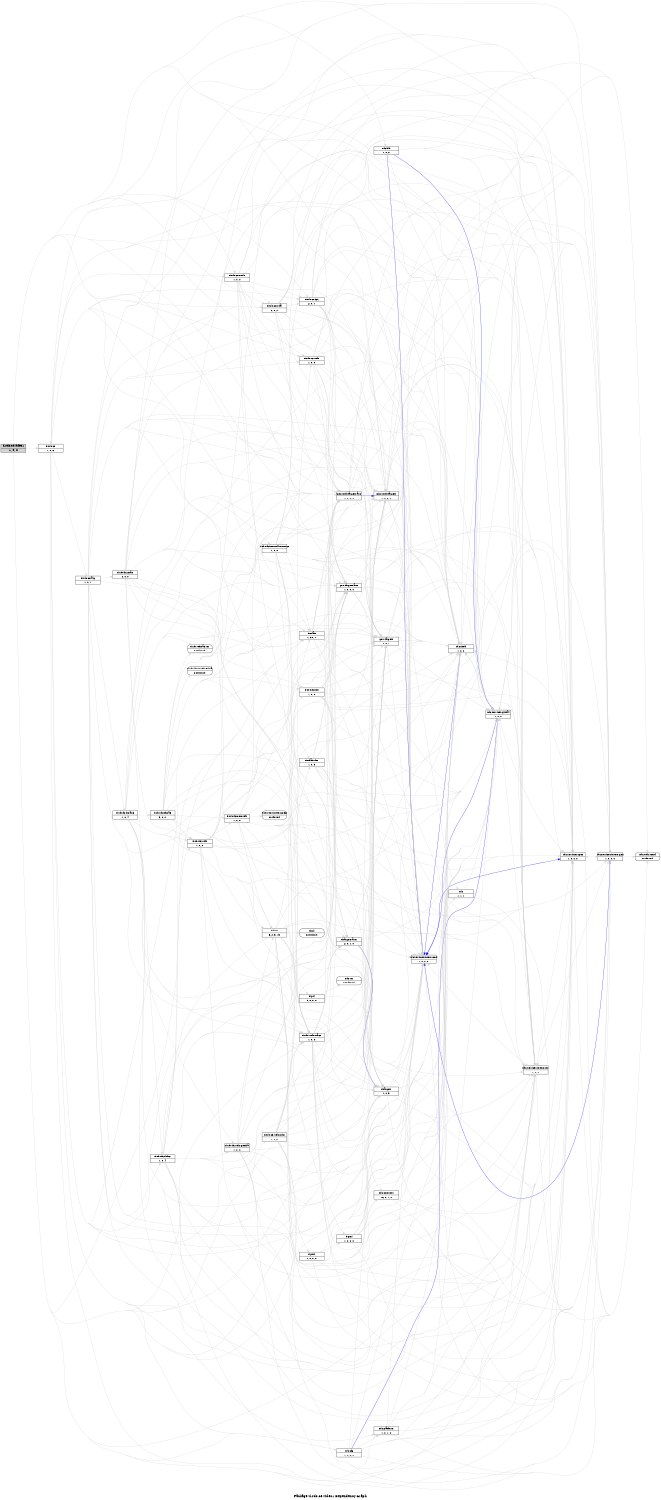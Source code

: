 digraph dependencies {
    label="\nPackage ti.sdo.ce.video1 Dependency Graph";
    size="7.5,10";
    rankdir=LR;
    ranksep=".75";
    concentrate="true";
    node [fixedsize=true, width=1.5, style=filled, color=black];
    node [font=Helvetica, fontsize=12, fillcolor=lightgrey];
    ti_sdo_ce_video1 [shape=record,label="ti.sdo.ce.video1|1, 0, 2", URL="package.rel.xml"];
    node [fontsize=10, fillcolor=white];

    edge [style=solid, color=blue]

    edge [style=solid, color=lightgrey]
    gnu_targets [shape=record,label="gnu.targets|1, 0, 1", URL="../../../../../../../../../../../rtree/install/trees/products/xdcprod/xdcprod-l18/product/Linux/xdctools_3_16_00_18/packages/gnu/targets/package/package.rel.svg"];
    ti_sdo_ce_video1 -> gnu_targets;
    xdc_cfg [shape=record,label="xdc.cfg|1, 0, 2, 0", URL="../../../../../../../../../../../rtree/install/trees/products/xdcprod/xdcprod-l18/product/Linux/xdctools_3_16_00_18/packages/xdc/cfg/package/package.rel.svg"];
    ti_sdo_ce_video1 -> xdc_cfg;
    ti_xdais_dm [shape=record,label="ti.xdais.dm|1, 0, 5", URL="../../../../../../../../../../../wtree/library/trees/dais/dais-t03/exports/xdais_6_26_01_03/packages/ti/xdais/dm/package/package.rel.svg"];
    ti_sdo_ce_video1 -> ti_xdais_dm;
    ti_sdo_ce [shape=record,label="ti.sdo.ce|1, 0, 6", URL="../../package/package.rel.svg"];
    ti_sdo_ce_video1 -> ti_sdo_ce;
    xdc_services_intern_cmd [shape=record,label="xdc.services.intern.cmd|1, 0, 0, 0", URL="../../../../../../../../../../../rtree/install/trees/products/xdcprod/xdcprod-l18/product/Linux/xdctools_3_16_00_18/packages/xdc/services/intern/cmd/package/package.rel.svg"];
    ti_sdo_ce_video1 -> xdc_services_intern_cmd;
    ti_sdo_ce_utils [shape=record,label="ti.sdo.ce.utils|1, 0, 0", URL="../../utils/package/package.rel.svg"];
    ti_sdo_ce_video1 -> ti_sdo_ce_utils;
    ti_targets [shape=record,label="ti.targets|1, 0, 3", URL="../../../../../../../../../../../rtree/install/trees/products/xdcprod/xdcprod-l18/product/Linux/xdctools_3_16_00_18/packages/ti/targets/package/package.rel.svg"];
    ti_sdo_ce_video1 -> ti_targets;
    ti_xdais [shape=record,label="ti.xdais|1, 2.0, 1", URL="../../../../../../../../../../../wtree/library/trees/dais/dais-t03/exports/xdais_6_26_01_03/packages/ti/xdais/package/package.rel.svg"];
    ti_sdo_ce_video1 -> ti_xdais;
    ti_sdo_ce_node [shape=record,label="ti.sdo.ce.node|1, 0, 0", URL="../../node/package/package.rel.svg"];
    ti_sdo_ce_video1 -> ti_sdo_ce_node;
    xdc_shelf [shape=record,label="xdc.shelf|1, 0, 0", URL="../../../../../../../../../../../rtree/install/trees/products/xdcprod/xdcprod-l18/product/Linux/xdctools_3_16_00_18/packages/xdc/shelf/package/package.rel.svg"];
    ti_sdo_ce_video1 -> xdc_shelf;
    ti_sdo_ce_osal [shape=record,label="ti.sdo.ce.osal|2, 0, 2", URL="../../osal/package/package.rel.svg"];
    ti_sdo_ce_video1 -> ti_sdo_ce_osal;
    xdc_services_global [shape=record,label="xdc.services.global|1, 0, 0", URL="../../../../../../../../../../../rtree/install/trees/products/xdcprod/xdcprod-l18/product/Linux/xdctools_3_16_00_18/packages/xdc/services/global/package/package.rel.svg"];
    ti_sdo_ce_video1 -> xdc_services_global;
    gnu_targets_arm [shape=record,label="gnu.targets.arm|1, 0, 0, 0", URL="../../../../../../../../../../../rtree/install/trees/products/xdcprod/xdcprod-l18/product/Linux/xdctools_3_16_00_18/packages/gnu/targets/arm/package/package.rel.svg"];
    ti_sdo_ce_video1 -> gnu_targets_arm;
    ti_sdo_utils_trace [shape=record,label="ti.sdo.utils.trace|1, 0, 0", URL="../../../../../../../../fc/fc-p01/exports/framework_components_2_26_00_01/packages/ti/sdo/utils/trace/package/package.rel.svg"];
    ti_sdo_ce_video1 -> ti_sdo_utils_trace;
    xdc_services_intern_gen [shape=record,label="xdc.services.intern.gen|1, 0, 0, 0", URL="../../../../../../../../../../../rtree/install/trees/products/xdcprod/xdcprod-l18/product/Linux/xdctools_3_16_00_18/packages/xdc/services/intern/gen/package/package.rel.svg"];
    ti_sdo_ce_video1 -> xdc_services_intern_gen;
    xdc_platform [shape=record,label="xdc.platform|1, 0, 1, 0", URL="../../../../../../../../../../../rtree/install/trees/products/xdcprod/xdcprod-l18/product/Linux/xdctools_3_16_00_18/packages/xdc/platform/package/package.rel.svg"];
    ti_sdo_ce_video1 -> xdc_platform;
    xdc_services_spec [shape=record,label="xdc.services.spec|1, 0, 0, 0", URL="../../../../../../../../../../../rtree/install/trees/products/xdcprod/xdcprod-l18/product/Linux/xdctools_3_16_00_18/packages/xdc/services/spec/package/package.rel.svg"];
    ti_sdo_ce_video1 -> xdc_services_spec;
    microsoft_targets [shape=record,label="microsoft.targets|1, 0, 2, 0", URL="../../../../../../../../../../../rtree/install/trees/products/xdcprod/xdcprod-l18/product/Linux/xdctools_3_16_00_18/packages/microsoft/targets/package/package.rel.svg"];
    ti_sdo_ce_video1 -> microsoft_targets;
    xdc_bld [shape=record,label="xdc.bld|1, 0, 2", URL="../../../../../../../../../../../rtree/install/trees/products/xdcprod/xdcprod-l18/product/Linux/xdctools_3_16_00_18/packages/xdc/bld/package/package.rel.svg"];
    ti_sdo_ce_video1 -> xdc_bld;
    xdc_services_intern_xsr [shape=record,label="xdc.services.intern.xsr|1, 0, 0", URL="../../../../../../../../../../../rtree/install/trees/products/xdcprod/xdcprod-l18/product/Linux/xdctools_3_16_00_18/packages/xdc/services/intern/xsr/package/package.rel.svg"];
    ti_sdo_ce_video1 -> xdc_services_intern_xsr;
    microsoft_targets_arm [shape=record,label="microsoft.targets.arm|1, 0, 0, 0", URL="../../../../../../../../../../../rtree/install/trees/products/xdcprod/xdcprod-l18/product/Linux/xdctools_3_16_00_18/packages/microsoft/targets/arm/package/package.rel.svg"];
    ti_sdo_ce_video1 -> microsoft_targets_arm;
    xdc [shape=record,label="xdc|1, 1, 1", URL="../../../../../../../../../../../rtree/install/trees/products/xdcprod/xdcprod-l18/product/Linux/xdctools_3_16_00_18/packages/xdc/package/package.rel.svg"];
    ti_sdo_ce_video1 -> xdc;
    ti_sdo_ce_utils_xdm [shape=record,label="ti.sdo.ce.utils.xdm|1, 0, 2", URL="../../utils/xdm/package/package.rel.svg"];
    ti_sdo_ce_video1 -> ti_sdo_ce_utils_xdm;
    ti_sdo_ce_ipc [shape=record,label="ti.sdo.ce.ipc|2, 0, 1", URL="../../ipc/package/package.rel.svg"];
    ti_sdo_ce_video1 -> ti_sdo_ce_ipc;

    edge [style=solid, color=blue]

    edge [style=solid, color=lightgrey]
    ti_sdo_ce_ipc -> xdc_services_spec;
    ti_sdo_ce_ipc -> microsoft_targets;
    ti_sdo_ce_ipc -> microsoft_targets_arm;
    ti_sdo_ce_ipc -> gnu_targets;
    ti_sdo_ce_ipc -> xdc_services_global;
    ti_sdo_ce_ipc -> gnu_targets_arm;
    ti_sdo_ce_ipc -> xdc_shelf;
    ti_sdo_ce_ipc -> ti_targets;
    ti_sdo_ce_ipc -> xdc_services_intern_cmd;
    ti_sdo_ce_ipc -> xdc_services_intern_xsr;
    ti_sdo_ce_ipc -> xdc_services_intern_gen;

    edge [style=solid, color=blue]

    edge [style=solid, color=lightgrey]
    ti_sdo_ce_utils_xdm -> gnu_targets;
    ti_sdo_ce_utils_xdm -> ti_xdais_dm;
    ti_sdo_ce_utils_xdm -> ti_sdo_ce_utils;
    ti_sdo_ce_utils_xdm -> xdc_services_intern_cmd;
    ti_sdo_ce_utils_xdm -> ti_targets;
    ti_sdo_ce_utils_xdm -> ti_xdais;
    ti_sdo_ce_utils_xdm -> xdc_shelf;
    ti_sdo_ce_utils_xdm -> xdc_services_global;
    ti_sdo_ce_utils_xdm -> gnu_targets_arm;
    ti_sdo_ce_utils_xdm -> ti_sdo_utils_trace;
    ti_sdo_ce_utils_xdm -> xdc_services_intern_gen;
    ti_sdo_ce_utils_xdm -> xdc_services_spec;
    ti_sdo_ce_utils_xdm -> microsoft_targets;
    ti_sdo_ce_utils_xdm -> xdc_services_intern_xsr;
    ti_sdo_ce_utils_xdm -> microsoft_targets_arm;

    edge [style=solid, color=blue]

    edge [style=solid, color=lightgrey]
    xdc_utils_tconf [shape=record,label="xdc.utils.tconf|not found"style=rounded, ];
    xdc -> xdc_utils_tconf;
    xdc -> xdc_services_global;

    edge [style=solid, color=blue]

    edge [style=solid, color=lightgrey]

    edge [style=solid, color=blue]
    microsoft_targets_arm -> microsoft_targets;

    edge [style=solid, color=lightgrey]
    microsoft_targets_arm -> xdc_services_spec;
    microsoft_targets_arm -> xdc_services_global;
    microsoft_targets_arm -> microsoft_targets;
    microsoft_targets_arm -> xdc_services_intern_cmd;
    microsoft_targets_arm -> xdc_services_intern_xsr;
    microsoft_targets_arm -> xdc_shelf;
    microsoft_targets_arm -> xdc_services_intern_gen;

    edge [style=solid, color=blue]
    xdc_services_intern_xsr -> xdc_services_global;

    edge [style=solid, color=lightgrey]
    xdc_services_intern_xsr -> xdc_utils_tconf;
    xdc_services_intern_xsr -> xdc_services_intern_cmd;
    xdc_services_intern_xsr -> xdc_services_spec;
    xdc_services_intern_xsr -> xdc_services_global;
    xdc_services_intern_xsr -> xdc_services_intern_gen;
    xdc_services_intern_xsr -> xdc_shelf;

    edge [style=solid, color=blue]
    xdc_bld -> xdc_services_global;
    xdc_bld -> xdc_services_intern_cmd;

    edge [style=solid, color=lightgrey]
    xdc_bld -> xdc_utils_tconf;
    xdc_bld -> xdc_services_intern_cmd;
    xdc_bld -> xdc_services_intern_xsr;
    xdc_bld -> xdc_services_spec;
    xdc_bld -> xdc_services_global;
    xdc_bld -> xdc_services_intern_gen;
    xdc_bld -> xdc;
    xdc_bld -> xdc_shelf;

    edge [style=solid, color=blue]

    edge [style=solid, color=lightgrey]
    microsoft_targets -> xdc_services_spec;
    microsoft_targets -> xdc_services_global;
    microsoft_targets -> xdc_services_intern_cmd;
    microsoft_targets -> xdc_services_intern_xsr;
    microsoft_targets -> xdc_shelf;
    microsoft_targets -> xdc_services_intern_gen;

    edge [style=solid, color=blue]
    xdc_services_spec -> xdc_shelf;

    edge [style=solid, color=lightgrey]
    xdc_services_spec -> xdc_utils_tconf;
    xdc_services_spec -> xdc_services_intern_cmd;
    xdc_services_spec -> xdc_services_intern_xsr;
    xdc_services_spec -> xdc_services_global;
    xdc_services_spec -> xdc_services_intern_gen;
    xdc_services_spec -> xdc_shelf;

    edge [style=solid, color=blue]

    edge [style=solid, color=lightgrey]
    xdc_platform -> xdc_utils_tconf;
    xdc_platform -> xdc_services_intern_cmd;
    xdc_platform -> xdc_services_intern_xsr;
    xdc_platform -> xdc_services_spec;
    xdc_platform -> xdc_services_global;
    xdc_platform -> xdc_services_intern_gen;
    xdc_platform -> xdc_shelf;

    edge [style=solid, color=blue]
    xdc_services_intern_gen -> xdc_shelf;
    xdc_services_intern_gen -> xdc_services_spec;
    xdc_services_intern_gen -> xdc_services_global;
    xdc_services_intern_gen -> xdc_services_intern_xsr;

    edge [style=solid, color=lightgrey]
    xdc_services_intern_gen -> xdc_utils_tconf;
    xdc_services_intern_gen -> xdc_services_intern_cmd;
    xdc_services_intern_gen -> xdc_services_intern_xsr;
    xdc_services_intern_gen -> xdc_services_spec;
    xdc_services_intern_gen -> xdc_services_global;
    xdc_services_intern_gen -> xdc_shelf;

    edge [style=solid, color=blue]

    edge [style=solid, color=lightgrey]
    ti_sdo_utils_trace -> gnu_targets;
    ti_sdo_utils_trace -> xdc_services_intern_cmd;
    ti_sdo_utils_trace -> ti_targets;
    ti_sdo_utils_trace -> xdc_shelf;
    ti_sdo_utils_trace -> xdc_services_global;
    ti_targets_arm [shape=record,label="ti.targets.arm|2, 0, 1, 0", URL="../../../../../../../../../../../rtree/install/trees/products/xdcprod/xdcprod-l18/product/Linux/xdctools_3_16_00_18/packages/ti/targets/arm/package/package.rel.svg"];
    ti_sdo_utils_trace -> ti_targets_arm;
    ti_sdo_utils_trace -> gnu_targets_arm;
    ti_sdo_utils_trace -> xdc_services_intern_gen;
    ti_sdo_utils_trace -> xdc_services_spec;
    ti_sdo_utils_trace -> microsoft_targets;
    ti_sdo_utils_trace -> xdc_services_intern_xsr;
    ti_sdo_utils_trace -> microsoft_targets_arm;

    edge [style=solid, color=blue]
    ti_targets_arm -> ti_targets;

    edge [style=solid, color=lightgrey]
    ti_targets_arm -> xdc_services_spec;
    ti_targets_arm -> xdc_services_global;
    ti_targets_arm -> xdc_services_intern_cmd;
    ti_targets_arm -> xdc_services_intern_xsr;
    ti_targets_arm -> ti_targets;
    ti_targets_arm -> xdc_shelf;
    ti_targets_arm -> xdc_services_intern_gen;

    edge [style=solid, color=blue]

    edge [style=solid, color=lightgrey]
    gnu_targets_arm -> xdc_services_spec;
    gnu_targets_arm -> xdc_services_global;
    gnu_targets_arm -> xdc_services_intern_cmd;
    gnu_targets_arm -> xdc_services_intern_xsr;
    gnu_targets_arm -> xdc_shelf;
    gnu_targets_arm -> xdc_services_intern_gen;
    gnu_targets_arm -> gnu_targets;

    edge [style=solid, color=blue]

    edge [style=solid, color=lightgrey]
    xdc_services_global -> xdc_utils_tconf;
    xdc_services_global -> xdc_services_intern_cmd;
    xdc_services_global -> xdc_services_intern_xsr;
    xdc_services_global -> xdc_services_spec;
    xdc_services_global -> xdc_services_intern_gen;
    xdc_services_global -> xdc_shelf;

    edge [style=solid, color=blue]

    edge [style=solid, color=lightgrey]
    ti_sdo_ce_osal -> xdc_services_spec;
    ti_sdo_ce_osal -> microsoft_targets;
    ti_sdo_ce_osal -> microsoft_targets_arm;
    ti_sdo_ce_osal -> gnu_targets;
    ti_sdo_ce_osal -> xdc_services_global;
    ti_sdo_ce_osal -> gnu_targets_arm;
    ti_sdo_ce_osal -> xdc_shelf;
    ti_sdo_ce_osal -> ti_targets;
    ti_sdo_ce_osal -> ti_sdo_ce_ipc;
    ti_sdo_ce_osal -> xdc_services_intern_cmd;
    ti_sdo_ce_osal -> xdc_services_intern_xsr;
    ti_sdo_ce_osal -> xdc_services_intern_gen;

    edge [style=solid, color=blue]

    edge [style=solid, color=lightgrey]
    xdc_shelf -> xdc_utils_tconf;
    xdc_shelf -> xdc_services_intern_cmd;
    xdc_shelf -> xdc_services_intern_xsr;
    xdc_shelf -> xdc_services_spec;
    xdc_shelf -> xdc_services_global;
    xdc_shelf -> xdc_services_intern_gen;

    edge [style=solid, color=blue]

    edge [style=solid, color=lightgrey]
    ti_sdo_ce_node -> gnu_targets;
    ti_sdo_ce_node -> ti_sdo_ce;
    ti_sdo_ce_node -> xdc_services_intern_cmd;
    ti_sdo_ce_node -> ti_sdo_ce_utils;
    ti_sdo_ce_node -> ti_targets;
    ti_sdo_ce_node -> ti_xdais;
    ti_sdo_ce_node -> xdc_shelf;
    ti_sdo_ce_node -> ti_sdo_ce_osal;
    ti_sdo_ce_node -> xdc_services_global;
    ti_sdo_ce_node -> gnu_targets_arm;
    ti_sdo_ce_node -> ti_sdo_utils_trace;
    ti_sdo_ce_node -> xdc_services_intern_gen;
    ti_sdo_ce_node -> xdc_services_spec;
    ti_sdo_ce_node -> microsoft_targets;
    ti_sdo_ce_node -> xdc_services_intern_xsr;
    ti_sdo_ce_node -> microsoft_targets_arm;
    ti_sdo_ce_node -> ti_sdo_ce_ipc;

    edge [style=solid, color=blue]

    edge [style=solid, color=lightgrey]
    ti_xdais -> xdc_services_spec;
    ti_xdais -> microsoft_targets;
    ti_xdais -> microsoft_targets_arm;
    ti_xdais -> gnu_targets;
    ti_xdais -> xdc_services_global;
    ti_xdais -> gnu_targets_arm;
    ti_xdais -> xdc_shelf;
    ti_xdais -> ti_targets;
    ti_xdais -> xdc_services_intern_cmd;
    ti_xdais -> xdc_services_intern_xsr;
    ti_xdais -> xdc_services_intern_gen;

    edge [style=solid, color=blue]

    edge [style=solid, color=lightgrey]
    ti_targets -> xdc_services_spec;
    ti_targets -> xdc_services_global;
    ti_targets -> xdc_services_intern_cmd;
    ti_targets -> xdc_services_intern_xsr;
    ti_targets -> xdc_shelf;
    ti_targets -> xdc_services_intern_gen;

    edge [style=solid, color=blue]

    edge [style=solid, color=lightgrey]
    ti_sdo_ce_utils -> xdc_services_spec;
    ti_sdo_ce_utils -> microsoft_targets;
    ti_sdo_ce_utils -> microsoft_targets_arm;
    ti_sdo_ce_utils -> gnu_targets;
    ti_sdo_ce_utils -> xdc_services_global;
    ti_sdo_ce_utils -> gnu_targets_arm;
    ti_sdo_ce_utils -> xdc_shelf;
    ti_sdo_ce_utils -> ti_targets;
    ti_sdo_ce_utils -> xdc_services_intern_cmd;
    ti_sdo_ce_utils -> xdc_services_intern_xsr;
    ti_sdo_ce_utils -> xdc_services_intern_gen;

    edge [style=solid, color=blue]
    xdc_services_intern_cmd -> xdc_shelf;
    xdc_services_intern_cmd -> xdc_services_spec;
    xdc_services_intern_cmd -> xdc_services_global;
    xdc_services_intern_cmd -> xdc_services_intern_gen;

    edge [style=solid, color=lightgrey]
    xdc_services_intern_cmd -> xdc_utils_tconf;
    xdc_services_intern_cmd -> xdc_services_intern_xsr;
    xdc_services_intern_cmd -> xdc_services_spec;
    xdc_services_intern_cmd -> xdc_services_global;
    xdc_services_intern_cmd -> xdc_services_intern_gen;
    xdc_services_intern_cmd -> xdc_shelf;

    edge [style=solid, color=blue]

    edge [style=solid, color=lightgrey]
    ti_sdo_ce -> gnu_targets;
    ti_sdo_ce_alg [shape=record,label="ti.sdo.ce.alg|1, 0, 1", URL="../../alg/package/package.rel.svg"];
    ti_sdo_ce -> ti_sdo_ce_alg;
    ti_sdo_ce -> xdc_cfg;
    ti_sdo_ce -> xdc_services_intern_cmd;
    ti_sdo_ce -> ti_sdo_ce_utils;
    ti_sdo_ce -> ti_targets;
    ti_sdo_ce -> ti_xdais;
    ti_sdo_ce -> ti_sdo_ce_node;
    ti_sdo_ce -> xdc_shelf;
    ti_sdo_ce -> ti_sdo_ce_osal;
    ti_sdo_ce -> xdc_services_global;
    ti_sdo_ce -> gnu_targets_arm;
    ti_sdo_ce -> ti_sdo_utils_trace;
    ti_sdo_ce -> xdc_services_intern_gen;
    ti_sdo_ce -> xdc_platform;
    ti_sdo_ce -> xdc_services_spec;
    ti_sdo_ce -> microsoft_targets;
    ti_sdo_ce -> xdc_services_intern_xsr;
    ti_sdo_ce -> microsoft_targets_arm;
    ti_sdo_ce -> ti_sdo_ce_ipc;

    edge [style=solid, color=blue]

    edge [style=solid, color=lightgrey]
    ti_sdo_ce_alg -> gnu_targets;
    ti_sdo_ce_alg -> xdc_services_intern_cmd;
    ti_sdo_ce_alg -> ti_sdo_ce_utils;
    ti_sdo_ce_alg -> ti_targets;
    ti_sdo_ce_alg -> ti_xdais;
    ti_sdo_ce_alg -> xdc_shelf;
    ti_sdo_ce_alg -> ti_sdo_ce_osal;
    ti_sdo_ce_alg -> xdc_services_global;
    ti_sdo_ce_alg -> gnu_targets_arm;
    ti_sdo_ce_alg -> ti_sdo_utils_trace;
    ti_sdo_fc_ires [shape=record,label="ti.sdo.fc.ires|1, 0, 0", URL="../../../../../../../../fc/fc-p01/exports/framework_components_2_26_00_01/packages/ti/sdo/fc/ires/package/package.rel.svg"];
    ti_sdo_ce_alg -> ti_sdo_fc_ires;
    ti_sdo_ce_alg -> xdc_services_intern_gen;
    ti_sdo_fc_rman [shape=record,label="ti.sdo.fc.rman|2, 0, 0", URL="../../../../../../../../fc/fc-p01/exports/framework_components_2_26_00_01/packages/ti/sdo/fc/rman/package/package.rel.svg"];
    ti_sdo_ce_alg -> ti_sdo_fc_rman;
    ti_sdo_fc_dskt2 [shape=record,label="ti.sdo.fc.dskt2|1, 0, 4", URL="../../../../../../../../fc/fc-p01/exports/framework_components_2_26_00_01/packages/ti/sdo/fc/dskt2/package/package.rel.svg"];
    ti_sdo_ce_alg -> ti_sdo_fc_dskt2;
    ti_sdo_ce_alg -> xdc_services_spec;
    ti_sdo_ce_alg -> microsoft_targets;
    ti_sdo_fc_dman3 [shape=record,label="ti.sdo.fc.dman3|1, 0, 4", URL="../../../../../../../../fc/fc-p01/exports/framework_components_2_26_00_01/packages/ti/sdo/fc/dman3/package/package.rel.svg"];
    ti_sdo_ce_alg -> ti_sdo_fc_dman3;
    ti_sdo_ce_alg -> xdc_services_intern_xsr;
    ti_sdo_ce_alg -> microsoft_targets_arm;

    edge [style=solid, color=blue]

    edge [style=solid, color=lightgrey]
    ti_sdo_fc_dman3 -> gnu_targets;
    ti_sdo_fc_dman3 -> ti_sdo_fc_ires;
    ti_sdo_fc_edma3 [shape=record,label="ti.sdo.fc.edma3|3, 0, 0", URL="../../../../../../../../fc/fc-p01/exports/framework_components_2_26_00_01/packages/ti/sdo/fc/edma3/package/package.rel.svg"];
    ti_sdo_fc_dman3 -> ti_sdo_fc_edma3;
    ti_sdo_fc_dman3 -> xdc_services_intern_cmd;
    ti_sdo_fc_dman3 -> ti_targets;
    ti_sdo_fc_dman3 -> xdc_shelf;
    ti_sdo_fc_dman3 -> xdc_services_global;
    ti_sdo_fc_dman3 -> ti_targets_arm;
    ti_sdo_fc_dman3 -> gnu_targets_arm;
    ti_sdo_fc_utils [shape=record,label="ti.sdo.fc.utils|1, 0, 2", URL="../../../../../../../../fc/fc-p01/exports/framework_components_2_26_00_01/packages/ti/sdo/fc/utils/package/package.rel.svg"];
    ti_sdo_fc_dman3 -> ti_sdo_fc_utils;
    ti_bios [shape=record,label="ti.bios|5, 2, 5, 19", URL="../../../../../../../../../../../vtree/library/trees/sabios/sabios-m06/product/ccsv4/Linux/bios_5_41_00_06/packages/ti/bios/package/package.rel.svg"];
    ti_sdo_fc_dman3 -> ti_bios;
    ti_sdo_edma3_rm [shape=record,label="ti.sdo.edma3.rm|not found"style=rounded, ];
    ti_sdo_fc_dman3 -> ti_sdo_edma3_rm;
    ti_sdo_fc_dman3 -> xdc_services_intern_gen;
    ti_sdo_fc_dman3 -> ti_sdo_utils_trace;
    ti_sdo_fc_dman3 -> xdc_services_spec;
    ti_sdo_fc_dman3 -> microsoft_targets;
    ti_sdo_fc_dman3 -> ti_xdais;
    ti_sdo_fc_utils_gtinfra [shape=record,label="ti.sdo.fc.utils.gtinfra|1, 0, 0", URL="../../../../../../../../fc/fc-p01/exports/framework_components_2_26_00_01/packages/ti/sdo/fc/utils/gtinfra/package/package.rel.svg"];
    ti_sdo_fc_dman3 -> ti_sdo_fc_utils_gtinfra;
    ti_sdo_fc_dman3 -> xdc_services_intern_xsr;
    ti_sdo_fc_dman3 -> microsoft_targets_arm;

    edge [style=solid, color=blue]

    edge [style=solid, color=lightgrey]
    ti_sdo_fc_utils_gtinfra -> gnu_targets;
    ti_sdo_fc_utils_gtinfra -> xdc_services_intern_cmd;
    ti_sdo_fc_utils_gtinfra -> ti_targets;
    ti_sdo_fc_utils_gtinfra -> xdc_shelf;
    ti_sdo_fc_utils_gtinfra -> xdc_services_global;
    ti_sdo_fc_utils_gtinfra -> ti_targets_arm;
    ti_sdo_fc_utils_gtinfra -> gnu_targets_arm;
    ti_sdo_fc_utils_gtinfra -> ti_bios;
    ti_sdo_fc_utils_gtinfra -> xdc_services_intern_gen;
    ti_sdo_fc_utils_gtinfra -> ti_sdo_utils_trace;
    ti_sdo_fc_utils_gtinfra -> xdc_services_spec;
    ti_sdo_fc_utils_gtinfra -> microsoft_targets;
    ti_sdo_fc_utils_gtinfra -> xdc_services_intern_xsr;
    ti_sdo_fc_utils_gtinfra -> microsoft_targets_arm;

    edge [style=solid, color=blue]

    edge [style=solid, color=lightgrey]

    edge [style=solid, color=blue]

    edge [style=solid, color=lightgrey]
    ti_bios -> xdc_services_intern_gen;
    ti_pscl [shape=record,label="ti.pscl|1, 0, 0, 0", URL="../../../../../../../../../../../vtree/library/trees/sabios/sabios-m06/product/ccsv4/Linux/bios_5_41_00_06/packages/ti/pscl/package/package.rel.svg"];
    ti_bios -> ti_pscl;
    ti_pmi [shape=record,label="ti.pmi|1, 0, 0, 0", URL="../../../../../../../../../../../vtree/library/trees/sabios/sabios-m06/product/ccsv4/Linux/bios_5_41_00_06/packages/ti/pmi/package/package.rel.svg"];
    ti_bios -> ti_pmi;
    ti_bios -> xdc_shelf;
    ti_bios -> xdc_services_intern_xsr;
    ti_bios -> xdc_services_spec;
    ti_bios -> ti_targets;
    ti_bios -> xdc_services_intern_cmd;
    ti_bios -> xdc_services_global;
    ti_csl [shape=record,label="ti.csl|not found"style=rounded, ];
    ti_bios -> ti_csl;
    xdc_corevers [shape=record,label="xdc.corevers|16, 0, 1, 0", URL="../../../../../../../../../../../rtree/install/trees/products/xdcprod/xdcprod-l18/product/Linux/xdctools_3_16_00_18/packages/xdc/corevers/package/package.rel.svg"];
    ti_bios -> xdc_corevers;
    ti_psl [shape=record,label="ti.psl|5, 0, 0, 0", URL="../../../../../../../../../../../vtree/library/trees/sabios/sabios-m06/product/ccsv4/Linux/bios_5_41_00_06/packages/ti/psl/package/package.rel.svg"];
    ti_bios -> ti_psl;

    edge [style=solid, color=blue]

    edge [style=solid, color=lightgrey]
    ti_psl -> ti_targets;
    xdc_rts [shape=record,label="xdc.rts|not found"style=rounded, ];
    ti_psl -> xdc_rts;

    edge [style=solid, color=blue]

    edge [style=solid, color=lightgrey]

    edge [style=solid, color=blue]

    edge [style=solid, color=lightgrey]
    xdc_corevers -> xdc_utils_tconf;
    xdc_corevers -> xdc_services_intern_cmd;
    xdc_corevers -> xdc_services_intern_xsr;
    xdc_corevers -> xdc_services_spec;
    xdc_corevers -> xdc_services_global;
    xdc_corevers -> xdc_services_intern_gen;
    xdc_corevers -> xdc_shelf;

    edge [style=solid, color=blue]

    edge [style=solid, color=lightgrey]

    edge [style=solid, color=blue]

    edge [style=solid, color=lightgrey]
    ti_pmi -> xdc_corevers;
    ti_pmi -> ti_targets;
    ti_pmi -> xdc_services_spec;
    ti_pmi -> xdc_services_intern_cmd;
    ti_pmi -> xdc_services_intern_xsr;
    ti_pmi -> xdc_services_intern_gen;
    ti_pmi -> xdc_shelf;
    ti_pmi -> xdc_services_global;

    edge [style=solid, color=blue]

    edge [style=solid, color=lightgrey]
    ti_pscl -> xdc_corevers;
    ti_pscl -> ti_targets;
    ti_pscl -> xdc_services_spec;
    ti_pscl -> xdc_services_intern_cmd;
    ti_pscl -> xdc_services_intern_xsr;
    ti_pscl -> xdc_services_intern_gen;
    ti_pscl -> xdc_shelf;
    ti_pscl -> ti_pmi;
    ti_pscl -> xdc_services_global;

    edge [style=solid, color=blue]

    edge [style=solid, color=lightgrey]
    ti_sdo_fc_utils -> gnu_targets;
    ti_sdo_fc_utils -> xdc_services_intern_cmd;
    ti_sdo_fc_utils -> ti_targets;
    ti_sdo_fc_memutils [shape=record,label="ti.sdo.fc.memutils|1, 0, 0", URL="../../../../../../../../fc/fc-p01/exports/framework_components_2_26_00_01/packages/ti/sdo/fc/memutils/package/package.rel.svg"];
    ti_sdo_fc_utils -> ti_sdo_fc_memutils;
    ti_sdo_fc_utils -> xdc_shelf;
    ti_sdo_fc_utils -> xdc_services_global;
    ti_sdo_fc_utils -> ti_targets_arm;
    ti_sdo_fc_utils -> gnu_targets_arm;
    ti_sdo_fc_utils -> ti_bios;
    ti_sdo_fc_utils -> xdc_services_intern_gen;
    ti_sdo_fc_utils -> ti_sdo_utils_trace;
    ti_sdo_fc_utils -> xdc_services_spec;
    ti_sdo_fc_utils -> microsoft_targets;
    ti_sdo_fc_utils -> ti_xdais;
    ti_sdo_fc_utils -> xdc_services_intern_xsr;
    ti_sdo_fc_utils -> microsoft_targets_arm;

    edge [style=solid, color=blue]

    edge [style=solid, color=lightgrey]
    ti_sdo_fc_memutils -> gnu_targets;
    ti_sdo_fc_memutils -> xdc_services_intern_cmd;
    ti_sdo_fc_memutils -> ti_targets;
    ti_sdo_fc_memutils -> xdc_shelf;
    ti_sdo_fc_memutils -> xdc_services_global;
    ti_sdo_fc_memutils -> ti_targets_arm;
    ti_sdo_fc_memutils -> gnu_targets_arm;
    ti_sdo_fc_memutils -> ti_bios;
    ti_sdo_fc_memutils -> xdc_services_intern_gen;
    ti_sdo_fc_memutils -> ti_sdo_utils_trace;
    ti_sdo_fc_memutils -> xdc_services_spec;
    ti_sdo_fc_memutils -> microsoft_targets;
    ti_sdo_linuxutils_cmem [shape=record,label="ti.sdo.linuxutils.cmem|not found"style=rounded, ];
    ti_sdo_fc_memutils -> ti_sdo_linuxutils_cmem;
    ti_sdo_fc_memutils -> xdc_services_intern_xsr;
    ti_sdo_fc_memutils -> microsoft_targets_arm;

    edge [style=solid, color=blue]

    edge [style=solid, color=lightgrey]

    edge [style=solid, color=blue]

    edge [style=solid, color=lightgrey]
    ti_sdo_fc_edma3 -> gnu_targets;
    ti_sdo_fc_edma3 -> ti_sdo_fc_ires;
    ti_sdo_fc_edma3 -> xdc_services_intern_cmd;
    ti_sdo_fc_edma3 -> ti_targets;
    ti_sdo_fc_edma3 -> ti_sdo_fc_memutils;
    ti_sdo_fc_edma3 -> xdc_shelf;
    ti_sdo_fc_edma3 -> xdc_services_global;
    ti_sdo_fc_edma3 -> ti_targets_arm;
    ti_sdo_fc_edma3 -> gnu_targets_arm;
    ti_sdo_fc_edma3 -> ti_sdo_fc_utils;
    ti_sdo_fc_edma3 -> ti_bios;
    ti_sdo_fc_edma3 -> ti_sdo_edma3_rm;
    ti_sdo_fc_edma3 -> xdc_services_intern_gen;
    ti_sdo_fc_edma3 -> ti_sdo_utils_trace;
    ti_sdo_linuxutils_edma [shape=record,label="ti.sdo.linuxutils.edma|not found"style=rounded, ];
    ti_sdo_fc_edma3 -> ti_sdo_linuxutils_edma;
    ti_sdo_fc_edma3 -> xdc_services_spec;
    ti_sdo_fc_edma3 -> ti_xdais;
    ti_sdo_fc_edma3 -> microsoft_targets;
    ti_sdo_fc_edma3 -> xdc_services_intern_xsr;
    ti_sdo_fc_edma3 -> microsoft_targets_arm;

    edge [style=solid, color=blue]

    edge [style=solid, color=lightgrey]

    edge [style=solid, color=blue]

    edge [style=solid, color=lightgrey]
    ti_sdo_fc_dskt2 -> gnu_targets;
    ti_sdo_fc_dskt2 -> xdc_services_intern_cmd;
    ti_sdo_fc_dskt2 -> ti_targets;
    ti_sdo_fc_dskt2 -> xdc_shelf;
    ti_sdo_fc_dskt2 -> xdc_services_global;
    ti_sdo_fc_dskt2 -> ti_targets_arm;
    ti_sdo_fc_dskt2 -> gnu_targets_arm;
    ti_sdo_fc_dskt2 -> ti_sdo_fc_utils;
    ti_sdo_fc_dskt2 -> ti_bios;
    ti_sdo_fc_dskt2 -> xdc_services_intern_gen;
    ti_sdo_fc_dskt2 -> ti_sdo_utils_trace;
    ti_sdo_fc_dskt2 -> xdc_services_spec;
    ti_sdo_fc_dskt2 -> ti_xdais;
    ti_sdo_fc_dskt2 -> microsoft_targets;
    ti_sdo_fc_dskt2 -> ti_sdo_fc_utils_gtinfra;
    ti_sdo_fc_dskt2 -> xdc_services_intern_xsr;
    ti_sdo_fc_dskt2 -> microsoft_targets_arm;

    edge [style=solid, color=blue]

    edge [style=solid, color=lightgrey]
    ti_sdo_fc_rman -> gnu_targets;
    ti_sdo_fc_rman -> ti_sdo_fc_ires;
    ti_sdo_fc_ires_nullresource [shape=record,label="ti.sdo.fc.ires.nullresource|1, 0, 0", URL="../../../../../../../../fc/fc-p01/exports/framework_components_2_26_00_01/packages/ti/sdo/fc/ires/nullresource/package/package.rel.svg"];
    ti_sdo_fc_rman -> ti_sdo_fc_ires_nullresource;
    ti_sdo_fc_rman -> ti_sdo_fc_dskt2;
    ti_sdo_fc_rman -> xdc_services_intern_cmd;
    ti_sdo_fc_rman -> ti_targets;
    ti_sdo_fc_rman -> xdc_shelf;
    ti_sdo_fc_rman -> xdc_services_global;
    ti_sdo_fc_rman -> ti_targets_arm;
    ti_sdo_fc_rman -> gnu_targets_arm;
    ti_sdo_fc_rman -> ti_sdo_fc_utils;
    ti_sdo_fc_rman -> ti_bios;
    ti_sdo_fc_rman -> xdc_services_intern_gen;
    ti_sdo_fc_rman -> ti_sdo_utils_trace;
    ti_sdo_fc_rman -> xdc_services_spec;
    ti_sdo_fc_rman -> ti_xdais;
    ti_sdo_fc_rman -> microsoft_targets;
    ti_sdo_fc_rman -> xdc_services_intern_xsr;
    ti_sdo_fc_rman -> microsoft_targets_arm;

    edge [style=solid, color=blue]

    edge [style=solid, color=lightgrey]
    ti_sdo_fc_ires_nullresource -> gnu_targets;
    ti_sdo_fc_ires_nullresource -> ti_sdo_fc_ires;
    ti_sdo_fc_ires_nullresource -> xdc_services_intern_cmd;
    ti_sdo_fc_ires_nullresource -> ti_targets;
    ti_sdo_fc_ires_nullresource -> xdc_shelf;
    ti_sdo_fc_ires_nullresource -> xdc_services_global;
    ti_sdo_fc_ires_nullresource -> ti_targets_arm;
    ti_sdo_fc_ires_nullresource -> gnu_targets_arm;
    ti_sdo_fc_ires_nullresource -> xdc_services_intern_gen;
    ti_sdo_fc_ires_nullresource -> ti_sdo_utils_trace;
    ti_sdo_fc_ires_nullresource -> xdc_services_spec;
    ti_sdo_fc_ires_nullresource -> ti_xdais;
    ti_sdo_fc_ires_nullresource -> microsoft_targets;
    ti_sdo_fc_ires_nullresource -> xdc_services_intern_xsr;
    ti_sdo_fc_ires_nullresource -> microsoft_targets_arm;

    edge [style=solid, color=blue]

    edge [style=solid, color=lightgrey]
    ti_sdo_fc_ires -> ti_targets_arm;
    ti_sdo_fc_ires -> xdc_services_spec;
    ti_sdo_fc_ires -> microsoft_targets;
    ti_sdo_fc_ires -> microsoft_targets_arm;
    ti_sdo_fc_ires -> gnu_targets;
    ti_sdo_fc_ires -> xdc_services_global;
    ti_sdo_fc_ires -> gnu_targets_arm;
    ti_sdo_fc_ires -> xdc_shelf;
    ti_sdo_fc_ires -> ti_targets;
    ti_sdo_fc_ires -> xdc_services_intern_cmd;
    ti_sdo_fc_ires -> xdc_services_intern_xsr;
    ti_sdo_fc_ires -> xdc_services_intern_gen;

    edge [style=solid, color=blue]

    edge [style=solid, color=lightgrey]
    ti_xdais_dm -> xdc_services_spec;
    ti_xdais_dm -> microsoft_targets;
    ti_xdais_dm -> microsoft_targets_arm;
    ti_xdais_dm -> gnu_targets;
    ti_xdais_dm -> xdc_services_global;
    ti_xdais_dm -> gnu_targets_arm;
    ti_xdais_dm -> xdc_shelf;
    ti_xdais_dm -> ti_targets;
    ti_xdais_dm -> xdc_services_intern_cmd;
    ti_xdais_dm -> xdc_services_intern_xsr;
    ti_xdais_dm -> xdc_services_intern_gen;

    edge [style=solid, color=blue]
    xdc_cfg -> xdc_services_global;

    edge [style=solid, color=lightgrey]
    xdc_cfg -> xdc_utils_tconf;
    xdc_cfg -> xdc_platform;
    xdc_cfg -> xdc_services_intern_cmd;
    xdc_cfg -> xdc_services_intern_xsr;
    xdc_cfg -> xdc_services_spec;
    xdc_cfg -> xdc_services_global;
    xdc_cfg -> xdc_services_intern_gen;
    xdc_cfg -> xdc_shelf;

    edge [style=solid, color=blue]

    edge [style=solid, color=lightgrey]
    gnu_targets -> xdc_services_spec;
    gnu_targets -> xdc_services_global;
    gnu_targets -> xdc_services_intern_cmd;
    gnu_targets -> xdc_services_intern_xsr;
    gnu_targets -> xdc_shelf;
    gnu_targets -> xdc_services_intern_gen;
}

